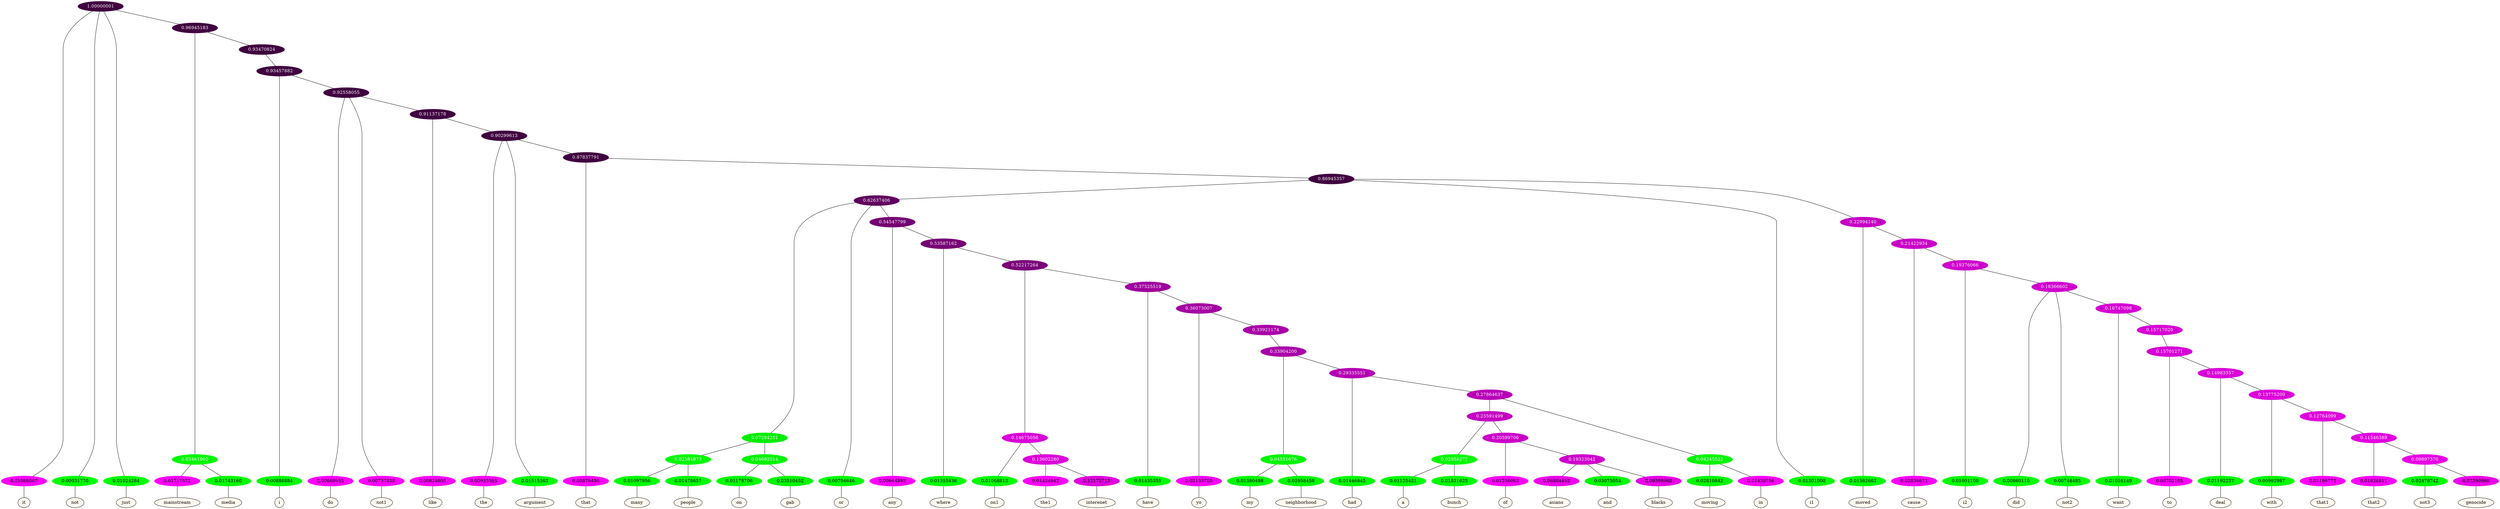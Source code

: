 graph {
	node [format=png height=0.15 nodesep=0.001 ordering=out overlap=prism overlap_scaling=0.01 ranksep=0.001 ratio=0.2 style=filled width=0.15]
	{
		rank=same
		a_w_1 [label=it color=black fillcolor=floralwhite style="filled,solid"]
		a_w_2 [label=not color=black fillcolor=floralwhite style="filled,solid"]
		a_w_3 [label=just color=black fillcolor=floralwhite style="filled,solid"]
		a_w_7 [label=mainstream color=black fillcolor=floralwhite style="filled,solid"]
		a_w_8 [label=media color=black fillcolor=floralwhite style="filled,solid"]
		a_w_10 [label=i color=black fillcolor=floralwhite style="filled,solid"]
		a_w_12 [label=do color=black fillcolor=floralwhite style="filled,solid"]
		a_w_13 [label=not1 color=black fillcolor=floralwhite style="filled,solid"]
		a_w_15 [label=like color=black fillcolor=floralwhite style="filled,solid"]
		a_w_17 [label=the color=black fillcolor=floralwhite style="filled,solid"]
		a_w_18 [label=argument color=black fillcolor=floralwhite style="filled,solid"]
		a_w_20 [label=that color=black fillcolor=floralwhite style="filled,solid"]
		a_w_36 [label=many color=black fillcolor=floralwhite style="filled,solid"]
		a_w_37 [label=people color=black fillcolor=floralwhite style="filled,solid"]
		a_w_38 [label=on color=black fillcolor=floralwhite style="filled,solid"]
		a_w_39 [label=gab color=black fillcolor=floralwhite style="filled,solid"]
		a_w_26 [label=or color=black fillcolor=floralwhite style="filled,solid"]
		a_w_32 [label=any color=black fillcolor=floralwhite style="filled,solid"]
		a_w_40 [label=where color=black fillcolor=floralwhite style="filled,solid"]
		a_w_49 [label=on1 color=black fillcolor=floralwhite style="filled,solid"]
		a_w_55 [label=the1 color=black fillcolor=floralwhite style="filled,solid"]
		a_w_56 [label=interenet color=black fillcolor=floralwhite style="filled,solid"]
		a_w_51 [label=have color=black fillcolor=floralwhite style="filled,solid"]
		a_w_57 [label=yo color=black fillcolor=floralwhite style="filled,solid"]
		a_w_67 [label=my color=black fillcolor=floralwhite style="filled,solid"]
		a_w_68 [label=neighborhood color=black fillcolor=floralwhite style="filled,solid"]
		a_w_69 [label=had color=black fillcolor=floralwhite style="filled,solid"]
		a_w_83 [label=a color=black fillcolor=floralwhite style="filled,solid"]
		a_w_84 [label=bunch color=black fillcolor=floralwhite style="filled,solid"]
		a_w_85 [label=of color=black fillcolor=floralwhite style="filled,solid"]
		a_w_89 [label=asians color=black fillcolor=floralwhite style="filled,solid"]
		a_w_90 [label=and color=black fillcolor=floralwhite style="filled,solid"]
		a_w_91 [label=blacks color=black fillcolor=floralwhite style="filled,solid"]
		a_w_79 [label=moving color=black fillcolor=floralwhite style="filled,solid"]
		a_w_80 [label=in color=black fillcolor=floralwhite style="filled,solid"]
		a_w_23 [label=i1 color=black fillcolor=floralwhite style="filled,solid"]
		a_w_28 [label=moved color=black fillcolor=floralwhite style="filled,solid"]
		a_w_34 [label=cause color=black fillcolor=floralwhite style="filled,solid"]
		a_w_42 [label=i2 color=black fillcolor=floralwhite style="filled,solid"]
		a_w_46 [label=did color=black fillcolor=floralwhite style="filled,solid"]
		a_w_47 [label=not2 color=black fillcolor=floralwhite style="filled,solid"]
		a_w_53 [label=want color=black fillcolor=floralwhite style="filled,solid"]
		a_w_61 [label=to color=black fillcolor=floralwhite style="filled,solid"]
		a_w_65 [label=deal color=black fillcolor=floralwhite style="filled,solid"]
		a_w_71 [label=with color=black fillcolor=floralwhite style="filled,solid"]
		a_w_75 [label=that1 color=black fillcolor=floralwhite style="filled,solid"]
		a_w_81 [label=that2 color=black fillcolor=floralwhite style="filled,solid"]
		a_w_87 [label=not3 color=black fillcolor=floralwhite style="filled,solid"]
		a_w_88 [label=genocide color=black fillcolor=floralwhite style="filled,solid"]
	}
	a_n_1 -- a_w_1
	a_n_2 -- a_w_2
	a_n_3 -- a_w_3
	a_n_7 -- a_w_7
	a_n_8 -- a_w_8
	a_n_10 -- a_w_10
	a_n_12 -- a_w_12
	a_n_13 -- a_w_13
	a_n_15 -- a_w_15
	a_n_17 -- a_w_17
	a_n_18 -- a_w_18
	a_n_20 -- a_w_20
	a_n_36 -- a_w_36
	a_n_37 -- a_w_37
	a_n_38 -- a_w_38
	a_n_39 -- a_w_39
	a_n_26 -- a_w_26
	a_n_32 -- a_w_32
	a_n_40 -- a_w_40
	a_n_49 -- a_w_49
	a_n_55 -- a_w_55
	a_n_56 -- a_w_56
	a_n_51 -- a_w_51
	a_n_57 -- a_w_57
	a_n_67 -- a_w_67
	a_n_68 -- a_w_68
	a_n_69 -- a_w_69
	a_n_83 -- a_w_83
	a_n_84 -- a_w_84
	a_n_85 -- a_w_85
	a_n_89 -- a_w_89
	a_n_90 -- a_w_90
	a_n_91 -- a_w_91
	a_n_79 -- a_w_79
	a_n_80 -- a_w_80
	a_n_23 -- a_w_23
	a_n_28 -- a_w_28
	a_n_34 -- a_w_34
	a_n_42 -- a_w_42
	a_n_46 -- a_w_46
	a_n_47 -- a_w_47
	a_n_53 -- a_w_53
	a_n_61 -- a_w_61
	a_n_65 -- a_w_65
	a_n_71 -- a_w_71
	a_n_75 -- a_w_75
	a_n_81 -- a_w_81
	a_n_87 -- a_w_87
	a_n_88 -- a_w_88
	{
		rank=same
		a_n_1 [label=0.01086067 color="0.835 1.000 0.989" fontcolor=black]
		a_n_2 [label=0.00931770 color="0.334 1.000 0.991" fontcolor=black]
		a_n_3 [label=0.01024284 color="0.334 1.000 0.990" fontcolor=black]
		a_n_7 [label=0.01717572 color="0.835 1.000 0.983" fontcolor=black]
		a_n_8 [label=0.01743160 color="0.334 1.000 0.983" fontcolor=black]
		a_n_10 [label=0.00886884 color="0.334 1.000 0.991" fontcolor=black]
		a_n_12 [label=0.00669955 color="0.835 1.000 0.993" fontcolor=black]
		a_n_13 [label=0.00737828 color="0.835 1.000 0.993" fontcolor=black]
		a_n_15 [label=0.00824605 color="0.835 1.000 0.992" fontcolor=black]
		a_n_17 [label=0.00933365 color="0.835 1.000 0.991" fontcolor=black]
		a_n_18 [label=0.01515363 color="0.334 1.000 0.985" fontcolor=black]
		a_n_20 [label=0.00879450 color="0.835 1.000 0.991" fontcolor=black]
		a_n_36 [label=0.01097956 color="0.334 1.000 0.989" fontcolor=black]
		a_n_37 [label=0.01478657 color="0.334 1.000 0.985" fontcolor=black]
		a_n_38 [label=0.01178706 color="0.334 1.000 0.988" fontcolor=black]
		a_n_39 [label=0.03510452 color="0.334 1.000 0.965" fontcolor=black]
		a_n_26 [label=0.00794646 color="0.334 1.000 0.992" fontcolor=black]
		a_n_32 [label=0.00944892 color="0.835 1.000 0.991" fontcolor=black]
		a_n_40 [label=0.01355436 color="0.334 1.000 0.986" fontcolor=black]
		a_n_49 [label=0.01068813 color="0.334 1.000 0.989" fontcolor=black]
		a_n_55 [label=0.01424942 color="0.835 1.000 0.986" fontcolor=black]
		a_n_56 [label=0.12172713 color="0.835 1.000 0.878" fontcolor=black]
		a_n_51 [label=0.01435355 color="0.334 1.000 0.986" fontcolor=black]
		a_n_57 [label=0.02133760 color="0.835 1.000 0.979" fontcolor=black]
		a_n_67 [label=0.01580498 color="0.334 1.000 0.984" fontcolor=black]
		a_n_68 [label=0.02958458 color="0.334 1.000 0.970" fontcolor=black]
		a_n_69 [label=0.01446845 color="0.334 1.000 0.986" fontcolor=black]
		a_n_83 [label=0.01125421 color="0.334 1.000 0.989" fontcolor=black]
		a_n_84 [label=0.01831625 color="0.334 1.000 0.982" fontcolor=black]
		a_n_85 [label=0.01236063 color="0.835 1.000 0.988" fontcolor=black]
		a_n_89 [label=0.06804455 color="0.835 1.000 0.932" fontcolor=black]
		a_n_90 [label=0.03075054 color="0.334 1.000 0.969" fontcolor=black]
		a_n_91 [label=0.09398968 color="0.835 1.000 0.906" fontcolor=black]
		a_n_79 [label=0.02810842 color="0.334 1.000 0.972" fontcolor=black]
		a_n_80 [label=0.01430196 color="0.835 1.000 0.986" fontcolor=black]
		a_n_23 [label=0.01301000 color="0.334 1.000 0.987" fontcolor=black]
		a_n_28 [label=0.01562663 color="0.334 1.000 0.984" fontcolor=black]
		a_n_34 [label=0.02036613 color="0.835 1.000 0.980" fontcolor=black]
		a_n_42 [label=0.01001100 color="0.334 1.000 0.990" fontcolor=black]
		a_n_46 [label=0.00860110 color="0.334 1.000 0.991" fontcolor=black]
		a_n_47 [label=0.00748485 color="0.334 1.000 0.993" fontcolor=black]
		a_n_53 [label=0.01016149 color="0.334 1.000 0.990" fontcolor=black]
		a_n_61 [label=0.00702165 color="0.835 1.000 0.993" fontcolor=black]
		a_n_65 [label=0.01192237 color="0.334 1.000 0.988" fontcolor=black]
		a_n_71 [label=0.00992987 color="0.334 1.000 0.990" fontcolor=black]
		a_n_75 [label=0.01196773 color="0.835 1.000 0.988" fontcolor=black]
		a_n_81 [label=0.01626811 color="0.835 1.000 0.984" fontcolor=black]
		a_n_87 [label=0.02479742 color="0.334 1.000 0.975" fontcolor=black]
		a_n_88 [label=0.07390860 color="0.835 1.000 0.926" fontcolor=black]
	}
	a_n_0 [label=1.00000001 color="0.835 1.000 0.250" fontcolor=grey99]
	a_n_0 -- a_n_1
	a_n_0 -- a_n_2
	a_n_0 -- a_n_3
	a_n_4 [label=0.96945183 color="0.835 1.000 0.250" fontcolor=grey99]
	a_n_0 -- a_n_4
	a_n_5 [label=0.03461902 color="0.334 1.000 0.965" fontcolor=grey99]
	a_n_4 -- a_n_5
	a_n_6 [label=0.93470824 color="0.835 1.000 0.250" fontcolor=grey99]
	a_n_4 -- a_n_6
	a_n_5 -- a_n_7
	a_n_5 -- a_n_8
	a_n_9 [label=0.93457882 color="0.835 1.000 0.250" fontcolor=grey99]
	a_n_6 -- a_n_9
	a_n_9 -- a_n_10
	a_n_11 [label=0.92558055 color="0.835 1.000 0.250" fontcolor=grey99]
	a_n_9 -- a_n_11
	a_n_11 -- a_n_12
	a_n_11 -- a_n_13
	a_n_14 [label=0.91137178 color="0.835 1.000 0.250" fontcolor=grey99]
	a_n_11 -- a_n_14
	a_n_14 -- a_n_15
	a_n_16 [label=0.90299613 color="0.835 1.000 0.250" fontcolor=grey99]
	a_n_14 -- a_n_16
	a_n_16 -- a_n_17
	a_n_16 -- a_n_18
	a_n_19 [label=0.87837791 color="0.835 1.000 0.250" fontcolor=grey99]
	a_n_16 -- a_n_19
	a_n_19 -- a_n_20
	a_n_21 [label=0.86945357 color="0.835 1.000 0.250" fontcolor=grey99]
	a_n_19 -- a_n_21
	a_n_22 [label=0.62637406 color="0.835 1.000 0.374" fontcolor=grey99]
	a_n_21 -- a_n_22
	a_n_21 -- a_n_23
	a_n_24 [label=0.22994140 color="0.835 1.000 0.770" fontcolor=grey99]
	a_n_21 -- a_n_24
	a_n_25 [label=0.07284251 color="0.334 1.000 0.927" fontcolor=grey99]
	a_n_22 -- a_n_25
	a_n_22 -- a_n_26
	a_n_27 [label=0.54547799 color="0.835 1.000 0.455" fontcolor=grey99]
	a_n_22 -- a_n_27
	a_n_24 -- a_n_28
	a_n_29 [label=0.21422934 color="0.835 1.000 0.786" fontcolor=grey99]
	a_n_24 -- a_n_29
	a_n_30 [label=0.02584873 color="0.334 1.000 0.974" fontcolor=grey99]
	a_n_25 -- a_n_30
	a_n_31 [label=0.04692014 color="0.334 1.000 0.953" fontcolor=grey99]
	a_n_25 -- a_n_31
	a_n_27 -- a_n_32
	a_n_33 [label=0.53587162 color="0.835 1.000 0.464" fontcolor=grey99]
	a_n_27 -- a_n_33
	a_n_29 -- a_n_34
	a_n_35 [label=0.19376066 color="0.835 1.000 0.806" fontcolor=grey99]
	a_n_29 -- a_n_35
	a_n_30 -- a_n_36
	a_n_30 -- a_n_37
	a_n_31 -- a_n_38
	a_n_31 -- a_n_39
	a_n_33 -- a_n_40
	a_n_41 [label=0.52217264 color="0.835 1.000 0.478" fontcolor=grey99]
	a_n_33 -- a_n_41
	a_n_35 -- a_n_42
	a_n_43 [label=0.18366602 color="0.835 1.000 0.816" fontcolor=grey99]
	a_n_35 -- a_n_43
	a_n_44 [label=0.14675056 color="0.835 1.000 0.853" fontcolor=grey99]
	a_n_41 -- a_n_44
	a_n_45 [label=0.37525519 color="0.835 1.000 0.625" fontcolor=grey99]
	a_n_41 -- a_n_45
	a_n_43 -- a_n_46
	a_n_43 -- a_n_47
	a_n_48 [label=0.16747098 color="0.835 1.000 0.833" fontcolor=grey99]
	a_n_43 -- a_n_48
	a_n_44 -- a_n_49
	a_n_50 [label=0.13602280 color="0.835 1.000 0.864" fontcolor=grey99]
	a_n_44 -- a_n_50
	a_n_45 -- a_n_51
	a_n_52 [label=0.36073007 color="0.835 1.000 0.639" fontcolor=grey99]
	a_n_45 -- a_n_52
	a_n_48 -- a_n_53
	a_n_54 [label=0.15717020 color="0.835 1.000 0.843" fontcolor=grey99]
	a_n_48 -- a_n_54
	a_n_50 -- a_n_55
	a_n_50 -- a_n_56
	a_n_52 -- a_n_57
	a_n_58 [label=0.33921174 color="0.835 1.000 0.661" fontcolor=grey99]
	a_n_52 -- a_n_58
	a_n_59 [label=0.15701271 color="0.835 1.000 0.843" fontcolor=grey99]
	a_n_54 -- a_n_59
	a_n_60 [label=0.33904200 color="0.835 1.000 0.661" fontcolor=grey99]
	a_n_58 -- a_n_60
	a_n_59 -- a_n_61
	a_n_62 [label=0.14983357 color="0.835 1.000 0.850" fontcolor=grey99]
	a_n_59 -- a_n_62
	a_n_63 [label=0.04551676 color="0.334 1.000 0.954" fontcolor=grey99]
	a_n_60 -- a_n_63
	a_n_64 [label=0.29335551 color="0.835 1.000 0.707" fontcolor=grey99]
	a_n_60 -- a_n_64
	a_n_62 -- a_n_65
	a_n_66 [label=0.13775209 color="0.835 1.000 0.862" fontcolor=grey99]
	a_n_62 -- a_n_66
	a_n_63 -- a_n_67
	a_n_63 -- a_n_68
	a_n_64 -- a_n_69
	a_n_70 [label=0.27864637 color="0.835 1.000 0.721" fontcolor=grey99]
	a_n_64 -- a_n_70
	a_n_66 -- a_n_71
	a_n_72 [label=0.12764099 color="0.835 1.000 0.872" fontcolor=grey99]
	a_n_66 -- a_n_72
	a_n_73 [label=0.23591499 color="0.835 1.000 0.764" fontcolor=grey99]
	a_n_70 -- a_n_73
	a_n_74 [label=0.04245522 color="0.334 1.000 0.958" fontcolor=grey99]
	a_n_70 -- a_n_74
	a_n_72 -- a_n_75
	a_n_76 [label=0.11546389 color="0.835 1.000 0.885" fontcolor=grey99]
	a_n_72 -- a_n_76
	a_n_77 [label=0.02958272 color="0.334 1.000 0.970" fontcolor=grey99]
	a_n_73 -- a_n_77
	a_n_78 [label=0.20599706 color="0.835 1.000 0.794" fontcolor=grey99]
	a_n_73 -- a_n_78
	a_n_74 -- a_n_79
	a_n_74 -- a_n_80
	a_n_76 -- a_n_81
	a_n_82 [label=0.09897370 color="0.835 1.000 0.901" fontcolor=grey99]
	a_n_76 -- a_n_82
	a_n_77 -- a_n_83
	a_n_77 -- a_n_84
	a_n_78 -- a_n_85
	a_n_86 [label=0.19323042 color="0.835 1.000 0.807" fontcolor=grey99]
	a_n_78 -- a_n_86
	a_n_82 -- a_n_87
	a_n_82 -- a_n_88
	a_n_86 -- a_n_89
	a_n_86 -- a_n_90
	a_n_86 -- a_n_91
}
